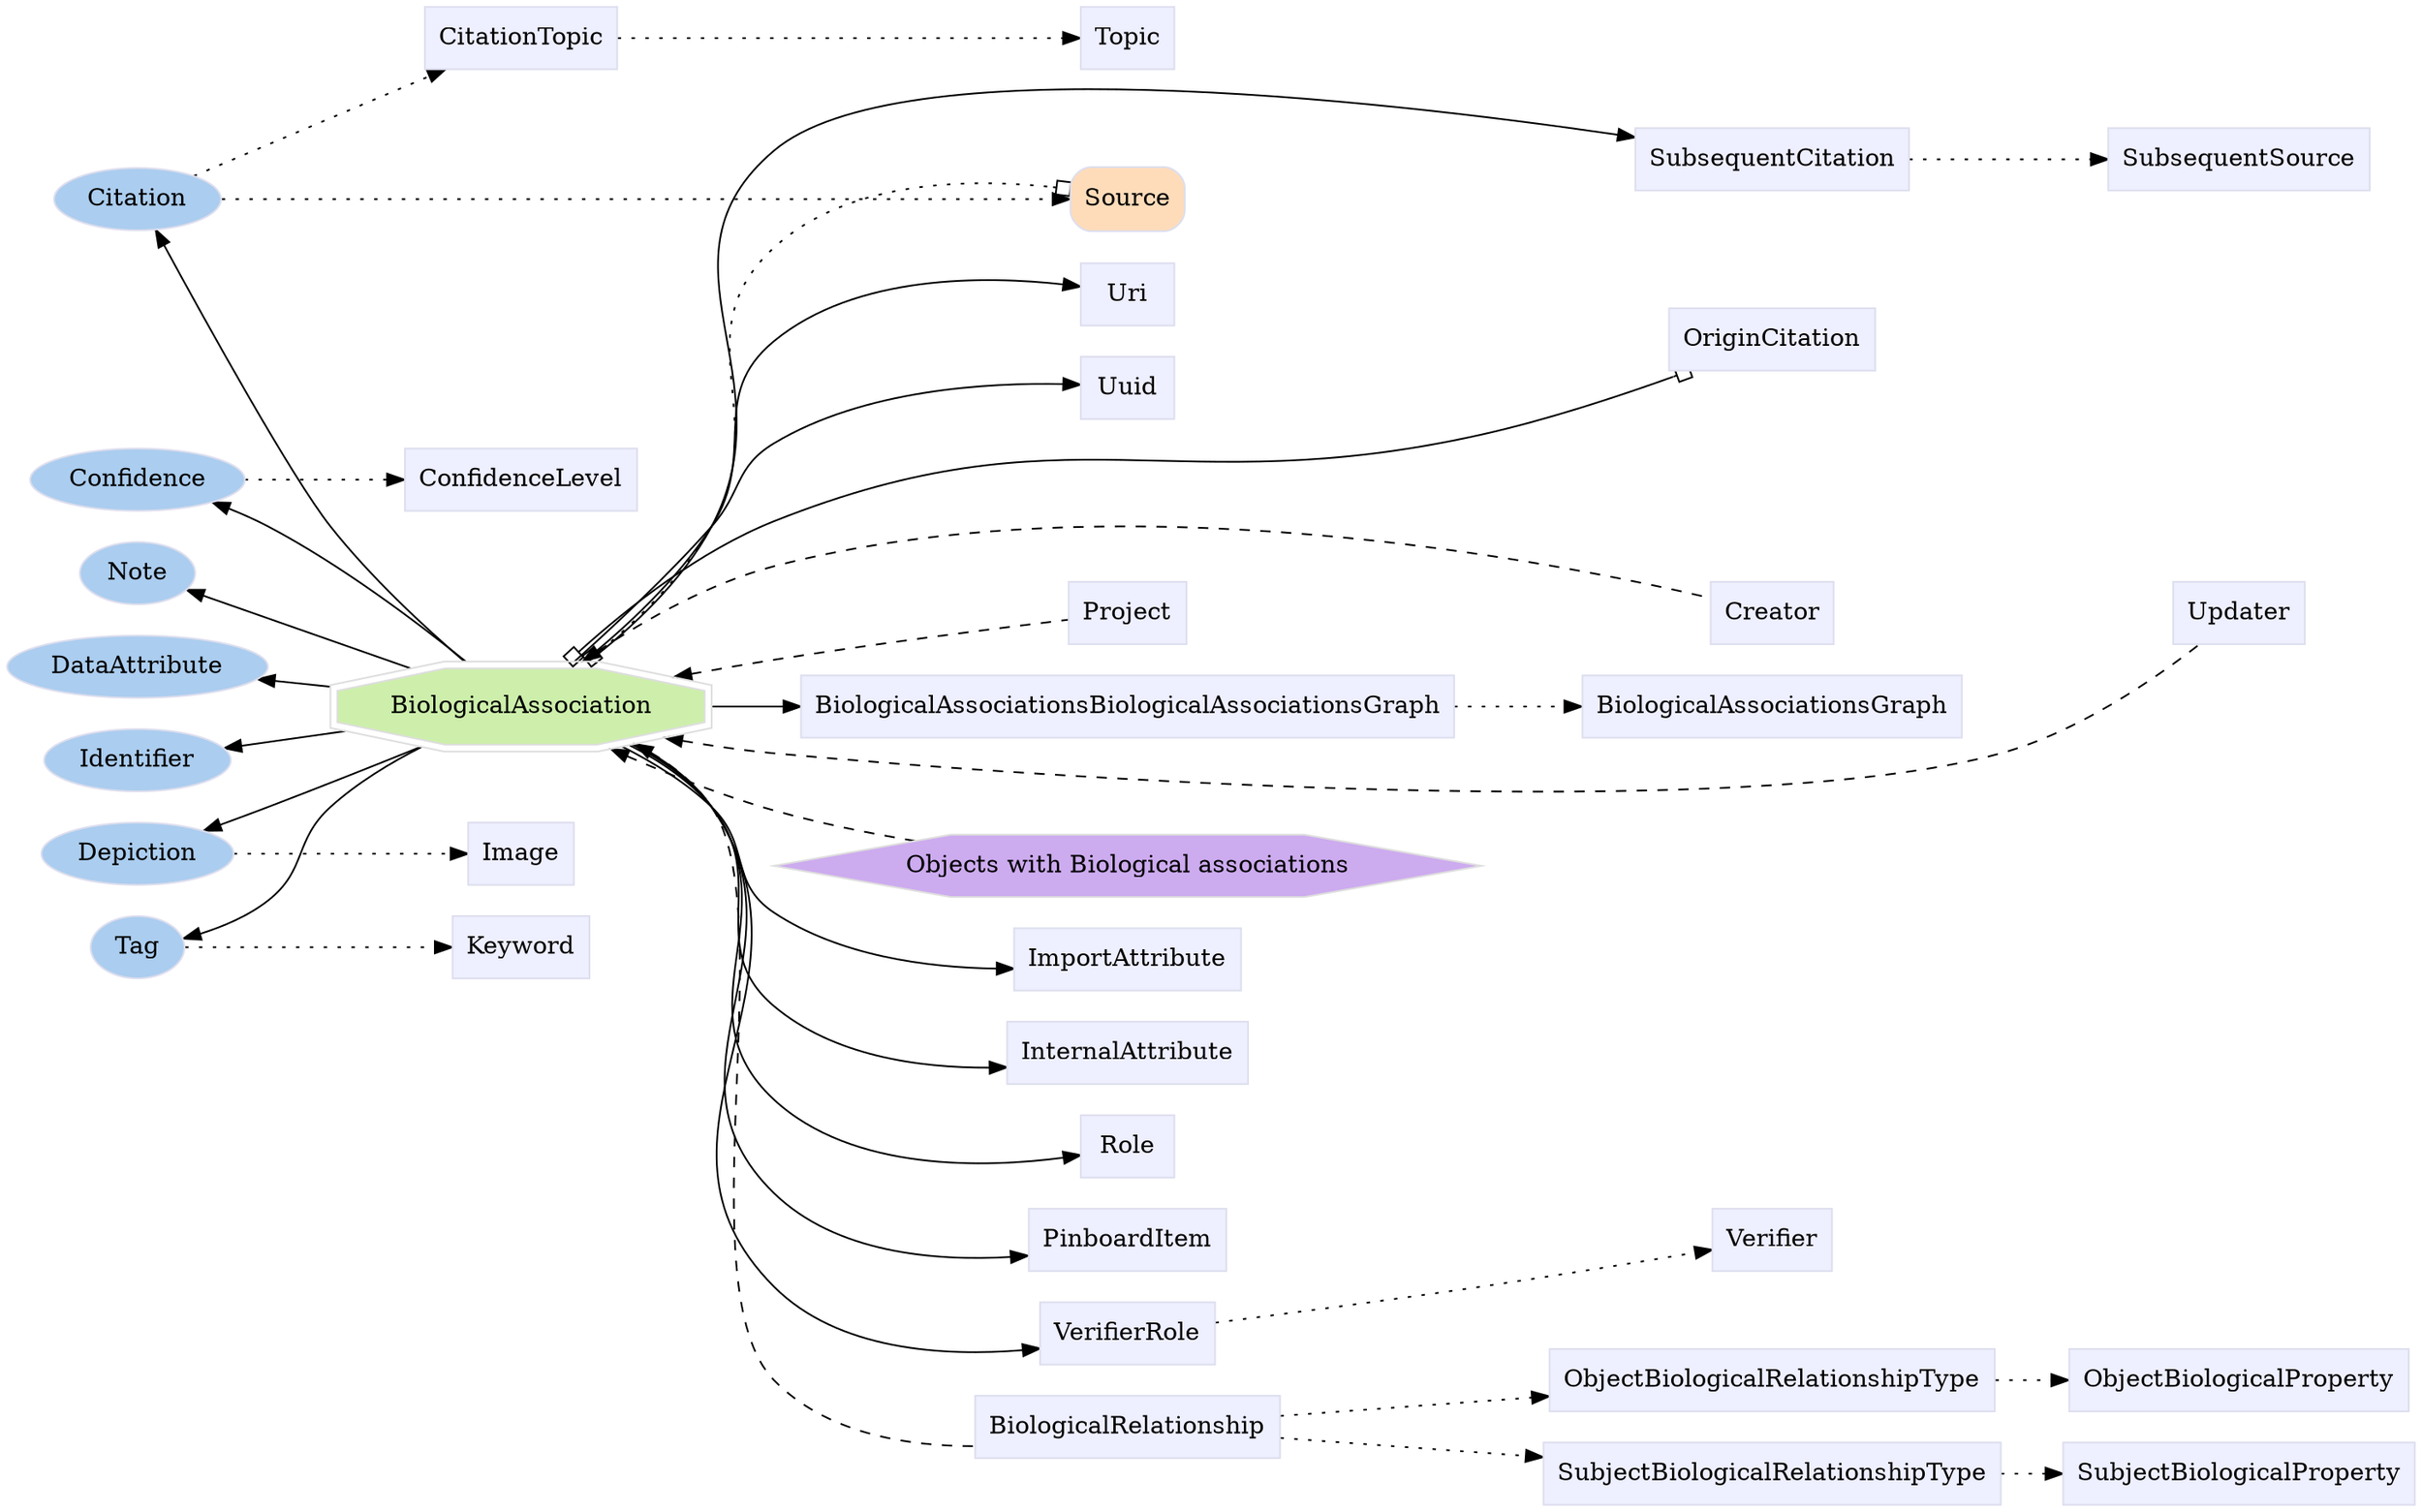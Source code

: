 digraph BiologicalAssociation {
	graph [bb="0,0,1181.3,865",
		label="",
		outputorder=edgesfirst,
		rankdir=LR
	];
	node [label="\N"];
	subgraph annotator_cluster {
		graph [rank=min];
		Citation	[color="#dddeee",
			fillcolor="#abcdef",
			group=annotator,
			height=0.5,
			href="/develop/Data/models.html#citation",
			label=Citation,
			pos="61.588,754",
			shape=oval,
			style=filled,
			target=_top,
			width=1.1279];
		Confidence	[color="#dddeee",
			fillcolor="#abcdef",
			group=annotator,
			height=0.5,
			href="/develop/Data/models.html#confidence",
			label=Confidence,
			pos="61.588,594",
			shape=oval,
			style=filled,
			target=_top,
			width=1.4833];
		DataAttribute	[color="#dddeee",
			fillcolor="#abcdef",
			group=annotator,
			height=0.5,
			href="/develop/Data/models.html#data-attribute",
			label=DataAttribute,
			pos="61.588,486",
			shape=oval,
			style=filled,
			target=_top,
			width=1.7108];
		Depiction	[color="#dddeee",
			fillcolor="#abcdef",
			group=annotator,
			height=0.5,
			href="/develop/Data/models.html#depiction",
			label=Depiction,
			pos="61.588,378",
			shape=oval,
			style=filled,
			target=_top,
			width=1.3127];
		Identifier	[color="#dddeee",
			fillcolor="#abcdef",
			group=annotator,
			height=0.5,
			href="/develop/Data/models.html#identifier",
			label=Identifier,
			pos="61.588,432",
			shape=oval,
			style=filled,
			target=_top,
			width=1.2558];
		Tag	[color="#dddeee",
			fillcolor="#abcdef",
			group=annotator,
			height=0.5,
			href="/develop/Data/models.html#tag",
			label=Tag,
			pos="61.588,324",
			shape=oval,
			style=filled,
			target=_top,
			width=0.75];
		Note	[color="#dddeee",
			fillcolor="#abcdef",
			group=annotator,
			height=0.5,
			href="/develop/Data/models.html#note",
			label=Note,
			pos="61.588,540",
			shape=oval,
			style=filled,
			target=_top,
			width=0.80088];
	}
	subgraph core {
		BiologicalAssociation	[color="#dedede",
			fillcolor="#cdefab",
			group=target,
			height=0.61111,
			href="/develop/Data/models.html#biological-association",
			label=BiologicalAssociation,
			pos="263.63,461",
			shape=doubleoctagon,
			style=filled,
			target=_top,
			width=2.9015];
		Source	[color="#dddeee",
			fillcolor="#fedcba",
			group=core,
			height=0.51389,
			href="/develop/Data/models.html#source",
			label=Source,
			pos="572.71,754",
			shape=Mrecord,
			style=filled,
			target=_top,
			width=0.75];
	}
	subgraph supporting {
		BiologicalAssociationsBiologicalAssociationsGraph	[color="#dddeee",
			fillcolor="#eeefff",
			group=supporting,
			height=0.5,
			href="/develop/Data/models.html#biological-associations-biological-associations-graph",
			label=BiologicalAssociationsBiologicalAssociationsGraph,
			pos="572.71,461",
			shape=box,
			style=filled,
			target=_top,
			width=4.1701];
		BiologicalAssociationsGraph	[color="#dddeee",
			fillcolor="#eeefff",
			group=supporting,
			height=0.5,
			href="/develop/Data/models.html#biological-associations-graph",
			label=BiologicalAssociationsGraph,
			pos="881.71,461",
			shape=box,
			style=filled,
			target=_top,
			width=2.4306];
		CitationTopic	[color="#dddeee",
			fillcolor="#eeefff",
			group=supporting,
			height=0.5,
			href="/develop/Data/models.html#citation-topic",
			label=CitationTopic,
			pos="263.63,847",
			shape=box,
			style=filled,
			target=_top,
			width=1.2639];
		ConfidenceLevel	[color="#dddeee",
			fillcolor="#eeefff",
			group=supporting,
			height=0.5,
			href="/develop/Data/models.html#confidence-level",
			label=ConfidenceLevel,
			pos="263.63,594",
			shape=box,
			style=filled,
			target=_top,
			width=1.5139];
		Image	[color="#dddeee",
			fillcolor="#eeefff",
			group=supporting,
			height=0.5,
			href="/develop/Data/models.html#image",
			label=Image,
			pos="263.63,378",
			shape=box,
			style=filled,
			target=_top,
			width=0.75];
		ImportAttribute	[color="#dddeee",
			fillcolor="#eeefff",
			group=supporting,
			height=0.5,
			href="/develop/Data/models.html#import-attribute",
			label=ImportAttribute,
			pos="572.71,315",
			shape=box,
			style=filled,
			target=_top,
			width=1.4201];
		InternalAttribute	[color="#dddeee",
			fillcolor="#eeefff",
			group=supporting,
			height=0.5,
			href="/develop/Data/models.html#internal-attribute",
			label=InternalAttribute,
			pos="572.71,261",
			shape=box,
			style=filled,
			target=_top,
			width=1.4826];
		Keyword	[color="#dddeee",
			fillcolor="#eeefff",
			group=supporting,
			height=0.5,
			href="/develop/Data/models.html#keyword",
			label=Keyword,
			pos="263.63,324",
			shape=box,
			style=filled,
			target=_top,
			width=0.92014];
		ObjectBiologicalRelationshipType	[color="#dddeee",
			fillcolor="#eeefff",
			group=supporting,
			height=0.5,
			href="/develop/Data/models.html#object-biological-relationship-type",
			label=ObjectBiologicalRelationshipType,
			pos="881.71,72",
			shape=box,
			style=filled,
			target=_top,
			width=2.8368];
		ObjectBiologicalProperty	[color="#dddeee",
			fillcolor="#eeefff",
			group=supporting,
			height=0.5,
			href="/develop/Data/models.html#object-biological-property",
			label=ObjectBiologicalProperty,
			pos="1101.7,72",
			shape=box,
			style=filled,
			target=_top,
			width=2.1493];
		BiologicalRelationship	[color="#dddeee",
			fillcolor="#eeefff",
			group=supporting,
			height=0.5,
			href="/develop/Data/models.html#biological-relationship",
			label=BiologicalRelationship,
			pos="572.71,45",
			shape=box,
			style=filled,
			target=_top,
			width=1.9514];
		PinboardItem	[color="#dddeee",
			fillcolor="#eeefff",
			group=supporting,
			height=0.5,
			href="/develop/Data/models.html#pinboard-item",
			label=PinboardItem,
			pos="572.71,153",
			shape=box,
			style=filled,
			target=_top,
			width=1.2535];
		Role	[color="#dddeee",
			fillcolor="#eeefff",
			group=supporting,
			height=0.5,
			href="/develop/Data/models.html#role",
			label=Role,
			pos="572.71,207",
			shape=box,
			style=filled,
			target=_top,
			width=0.75];
		SubjectBiologicalRelationshipType	[color="#dddeee",
			fillcolor="#eeefff",
			group=supporting,
			height=0.5,
			href="/develop/Data/models.html#subject-biological-relationship-type",
			label=SubjectBiologicalRelationshipType,
			pos="881.71,18",
			shape=box,
			style=filled,
			target=_top,
			width=2.8993];
		SubjectBiologicalProperty	[color="#dddeee",
			fillcolor="#eeefff",
			group=supporting,
			height=0.5,
			href="/develop/Data/models.html#subject-biological-property",
			label=SubjectBiologicalProperty,
			pos="1101.7,18",
			shape=box,
			style=filled,
			target=_top,
			width=2.2118];
		SubsequentCitation	[color="#dddeee",
			fillcolor="#eeefff",
			group=supporting,
			height=0.5,
			href="/develop/Data/models.html#subsequent-citation",
			label=SubsequentCitation,
			pos="881.71,777",
			shape=box,
			style=filled,
			target=_top,
			width=1.691];
		SubsequentSource	[color="#dddeee",
			fillcolor="#eeefff",
			group=supporting,
			height=0.5,
			href="/develop/Data/models.html#subsequent-source",
			label=SubsequentSource,
			pos="1101.7,777",
			shape=box,
			style=filled,
			target=_top,
			width=1.6076];
		Topic	[color="#dddeee",
			fillcolor="#eeefff",
			group=supporting,
			height=0.5,
			href="/develop/Data/models.html#topic",
			label=Topic,
			pos="572.71,847",
			shape=box,
			style=filled,
			target=_top,
			width=0.75];
		Uri	[color="#dddeee",
			fillcolor="#eeefff",
			group=supporting,
			height=0.5,
			href="/develop/Data/models.html#uri",
			label=Uri,
			pos="572.71,699",
			shape=box,
			style=filled,
			target=_top,
			width=0.75];
		Uuid	[color="#dddeee",
			fillcolor="#eeefff",
			group=supporting,
			height=0.5,
			href="/develop/Data/models.html#uuid",
			label=Uuid,
			pos="572.71,645",
			shape=box,
			style=filled,
			target=_top,
			width=0.75];
		VerifierRole	[color="#dddeee",
			fillcolor="#eeefff",
			group=supporting,
			height=0.5,
			href="/develop/Data/models.html#verifier-role",
			label=VerifierRole,
			pos="572.71,99",
			shape=box,
			style=filled,
			target=_top,
			width=1.1493];
		Verifier	[color="#dddeee",
			fillcolor="#eeefff",
			group=supporting,
			height=0.5,
			href="/develop/Data/models.html#verifier",
			label=Verifier,
			pos="881.71,167",
			shape=box,
			style=filled,
			target=_top,
			width=0.79514];
		Creator	[color="#dddeee",
			fillcolor="#eeefff",
			group=supporting,
			height=0.5,
			href="/develop/Data/models.html#creator",
			label=Creator,
			pos="881.71,515",
			shape=box,
			style=filled,
			target=_top,
			width=0.78472];
		Project	[color="#dddeee",
			fillcolor="#eeefff",
			group=supporting,
			height=0.5,
			href="/develop/Data/models.html#project",
			label=Project,
			pos="572.71,515",
			shape=box,
			style=filled,
			target=_top,
			width=0.75347];
		Updater	[color="#dddeee",
			fillcolor="#eeefff",
			group=supporting,
			height=0.5,
			href="/develop/Data/models.html#updater",
			label=Updater,
			pos="1101.7,515",
			shape=box,
			style=filled,
			target=_top,
			width=0.82639];
		OriginCitation	[color="#dddeee",
			fillcolor="#eeefff",
			group=supporting,
			height=0.5,
			href="/develop/Data/models.html#origin-citation",
			label=OriginCitation,
			pos="881.71,661",
			shape=box,
			style=filled,
			target=_top,
			width=1.316];
	}
	Citation -> Source	[pos="e,545.49,754 102.54,754 198.43,754 440.59,754 534.08,754",
		style=dotted];
	Citation -> CitationTopic	[pos="e,223,828.57 90.403,766.93 122.04,781.64 174.3,805.94 212.98,823.92",
		style=dotted];
	Confidence -> ConfidenceLevel	[pos="e,208.82,594 115.41,594 140.52,594 170.77,594 197.31,594",
		style=dotted];
	Depiction -> Image	[pos="e,236.19,378 109.24,378 144.4,378 192.02,378 224.82,378",
		style=dotted];
	Tag -> Keyword	[pos="e,230.17,324 88.74,324 121.73,324 178.95,324 218.7,324",
		style=dotted];
	BiologicalAssociation -> Citation	[pos="e,69.76,735.99 237.04,483.18 214.65,503.46 182.2,535.09 159.18,567 121.62,619.05 90.127,687.72 74.059,725.69"];
	BiologicalAssociation -> Confidence	[pos="e,97.247,580.2 236.93,483.44 209.88,506.34 165.44,541.98 123.18,567 118.22,569.93 112.9,572.75 107.53,575.38"];
	BiologicalAssociation -> DataAttribute	[pos="e,118.84,478.97 164.75,473.23 153.06,474.69 141.33,476.16 130.2,477.55"];
	BiologicalAssociation -> Depiction	[pos="e,94.285,391.15 212.76,440.31 179.57,426.54 136.43,408.64 104.91,395.56"];
	BiologicalAssociation -> Identifier	[pos="e,104.52,438.08 170.9,447.7 152.04,444.97 132.79,442.18 115.85,439.72"];
	BiologicalAssociation -> Tag	[pos="e,86.776,331.22 212.86,440.22 194.69,431.12 174.79,419.24 159.18,405 137.86,385.56 145.22,369.6 123.18,351 115.58,344.59 106.23,\
339.44 97.165,335.42"];
	BiologicalAssociation -> Note	[pos="e,86.717,530.47 210.73,481.5 174.95,495.62 128.4,514.01 97.106,526.37"];
	BiologicalAssociation -> Source	[arrowhead=obox,
		arrowtail=obox,
		dir=both,
		pos="s,294.15,483.43 e,545.45,757.8 301.87,489.96 324.35,509.4 351.71,536.89 368.08,567 402.69,630.66 351.41,676.25 404.08,726 439.08,\
759.05 497.56,761.35 535.37,758.67",
		style=dotted];
	BiologicalAssociation -> BiologicalAssociationsBiologicalAssociationsGraph	[pos="e,422.25,461 368.17,461 382.04,461 396.53,461 411.1,461"];
	BiologicalAssociation -> ImportAttribute	[pos="e,521.31,312.13 315.73,440.39 333.74,431.41 353.19,419.56 368.08,405 391.15,382.46 377.57,360.36 404.08,342 434.78,320.74 476.15,\
313.91 510.1,312.43"];
	BiologicalAssociation -> InternalAttribute	[pos="e,519.22,255.93 319.71,441.03 337.26,432.31 355.4,420.48 368.08,405 402.57,362.92 363.04,323.71 404.08,288 432.16,263.58 473.3,256.67 \
507.8,255.95"];
	BiologicalAssociation -> BiologicalRelationship	[dir=back,
		pos="s,322.82,441.66 332.86,436.25 346.52,428.29 359.34,418.03 368.08,405 409.57,343.2 352.84,125.98 404.08,72 428.84,45.918 468.07,38.564 \
502.36,38.01",
		style=dashed];
	BiologicalAssociation -> PinboardItem	[pos="e,527.25,147.08 322.06,441.46 339.36,432.87 356.75,421 368.08,405 426.65,322.38 332.51,251.65 404.08,180 432.88,151.18 479.43,145.61 \
516.19,146.58"];
	BiologicalAssociation -> Role	[pos="e,545.4,202.94 321.07,441.4 338.51,432.76 356.24,420.88 368.08,405 414.53,342.75 347.87,287.59 404.08,234 438.6,201.1 496.43,199 \
534.32,201.91"];
	BiologicalAssociation -> SubsequentCitation	[pos="e,820.73,786.93 294.65,483.17 318.54,502.53 350.75,532.83 368.08,567 411.93,653.4 330.13,719.4 404.08,782 463.36,832.18 691.93,806.09 \
809.69,788.59"];
	BiologicalAssociation -> Uri	[pos="e,545.38,702.45 292.29,483.18 315.39,503 347.73,533.93 368.08,567 393.94,609.01 366.36,640.21 404.08,672 440.19,702.42 496.73,705.34 \
534.01,703.27"];
	BiologicalAssociation -> Uuid	[pos="e,545.28,645.53 287.98,483.47 309.45,504.47 341.84,537 368.08,567 385.18,586.54 381.92,599.48 404.08,613 443.85,637.26 498,643.79 \
533.87,645.22"];
	BiologicalAssociation -> VerifierRole	[pos="e,531.07,93.137 322.35,441.66 339.67,433.08 356.99,421.17 368.08,405 438.83,301.92 317.07,215.78 404.08,126 433.46,95.69 482.41,\
90.84 519.86,92.451"];
	BiologicalAssociation -> Creator	[dir=back,
		pos="s,292.79,483.41 301.79,489.91 328.57,508.84 366.48,531.87 404.08,542 569.74,586.62 779.13,541.43 853.22,522.49",
		style=dashed];
	BiologicalAssociation -> Project	[dir=back,
		pos="s,343.46,476.71 354.71,478.87 371.12,482.01 388.1,485.17 404.08,488 453.86,496.83 512.18,505.94 545.25,511",
		style=dashed];
	BiologicalAssociation -> Updater	[dir=back,
		pos="s,332.82,443.47 343.89,440.94 479.26,410.4 762.13,362.85 986.09,434 1024.6,446.25 1061.4,476.67 1082.5,496.55",
		style=dashed];
	BiologicalAssociation -> OriginCitation	[arrowhead=obox,
		arrowtail=obox,
		dir=both,
		pos="s,286.57,483.12 e,834.08,644.74 293.96,490.04 320.44,514.44 361.64,548.1 404.08,566 543.82,624.95 593.54,584 741.34,618 769.01,624.37 \
799.17,633.4 824.34,641.55"];
	"Objects with Biological associations"	[color="#dedede",
		fillcolor="#cdabef",
		group=polymorphic,
		height=0.5,
		href="/develop/Data/models.html#objects with biological association",
		label="Objects with Biological associations",
		pos="572.71,369",
		shape=hexagon,
		style=filled,
		target=_top,
		width=4.6841];
	BiologicalAssociation -> "Objects with Biological associations"	[dir=back,
		pos="s,308.6,439.15 318.77,434.44 344.18,422.83 375.18,409.86 404.08,401 426.04,394.27 450.06,388.68 472.89,384.16",
		style=dashed];
	Source -> SubsequentCitation	[pos="e,820.48,772.49 600.15,755.98 646.14,759.43 742.34,766.63 809.19,771.64",
		style=invis];
	Source -> OriginCitation	[pos="e,847.94,679.39 600.06,751.82 633.52,748.56 692.73,741.09 741.34,726 775.03,715.54 811.07,698.57 838.06,684.59",
		style=invis];
	BiologicalAssociationsBiologicalAssociationsGraph -> BiologicalAssociationsGraph	[pos="e,793.89,461 723.17,461 743.34,461 763.61,461 782.57,461",
		style=dotted];
	CitationTopic -> Topic	[pos="e,545.23,847 309.61,847 370.27,847 477.2,847 533.92,847",
		style=dotted];
	ObjectBiologicalRelationshipType -> ObjectBiologicalProperty	[pos="e,1024.1,72 984.06,72 993.62,72 1003.3,72 1012.7,72",
		style=dotted];
	BiologicalRelationship -> ObjectBiologicalRelationshipType	[pos="e,779.3,63.081 643.38,51.127 680.16,54.362 726.21,58.412 767.94,62.082",
		style=dotted];
	BiologicalRelationship -> SubjectBiologicalRelationshipType	[pos="e,776.93,27.127 643.38,38.873 679.44,35.702 724.4,31.747 765.47,28.136",
		style=dotted];
	Role -> Verifier	[pos="e,852.91,170.62 600.15,203.56 654.37,196.49 778.38,180.33 841.8,172.07",
		style=invis];
	SubjectBiologicalRelationshipType -> SubjectBiologicalProperty	[pos="e,1021.9,18 986.29,18 994.43,18 1002.6,18 1010.6,18",
		style=dotted];
	SubsequentCitation -> SubsequentSource	[pos="e,1043.4,777 942.86,777 970.56,777 1003.6,777 1032.2,777",
		style=dotted];
	VerifierRole -> Verifier	[pos="e,852.69,157.62 614.29,104.07 648.41,108.69 698.36,116.26 741.34,126 775.71,133.79 814.09,145.29 841.86,154.13",
		style=dotted];
	Creator -> Updater	[pos="e,1071.6,515 910.32,515 948.21,515 1016.6,515 1060.2,515",
		style=invis];
	Project -> Creator	[pos="e,853.35,515 600.15,515 654.4,515 778.49,515 841.88,515",
		style=invis];
}
